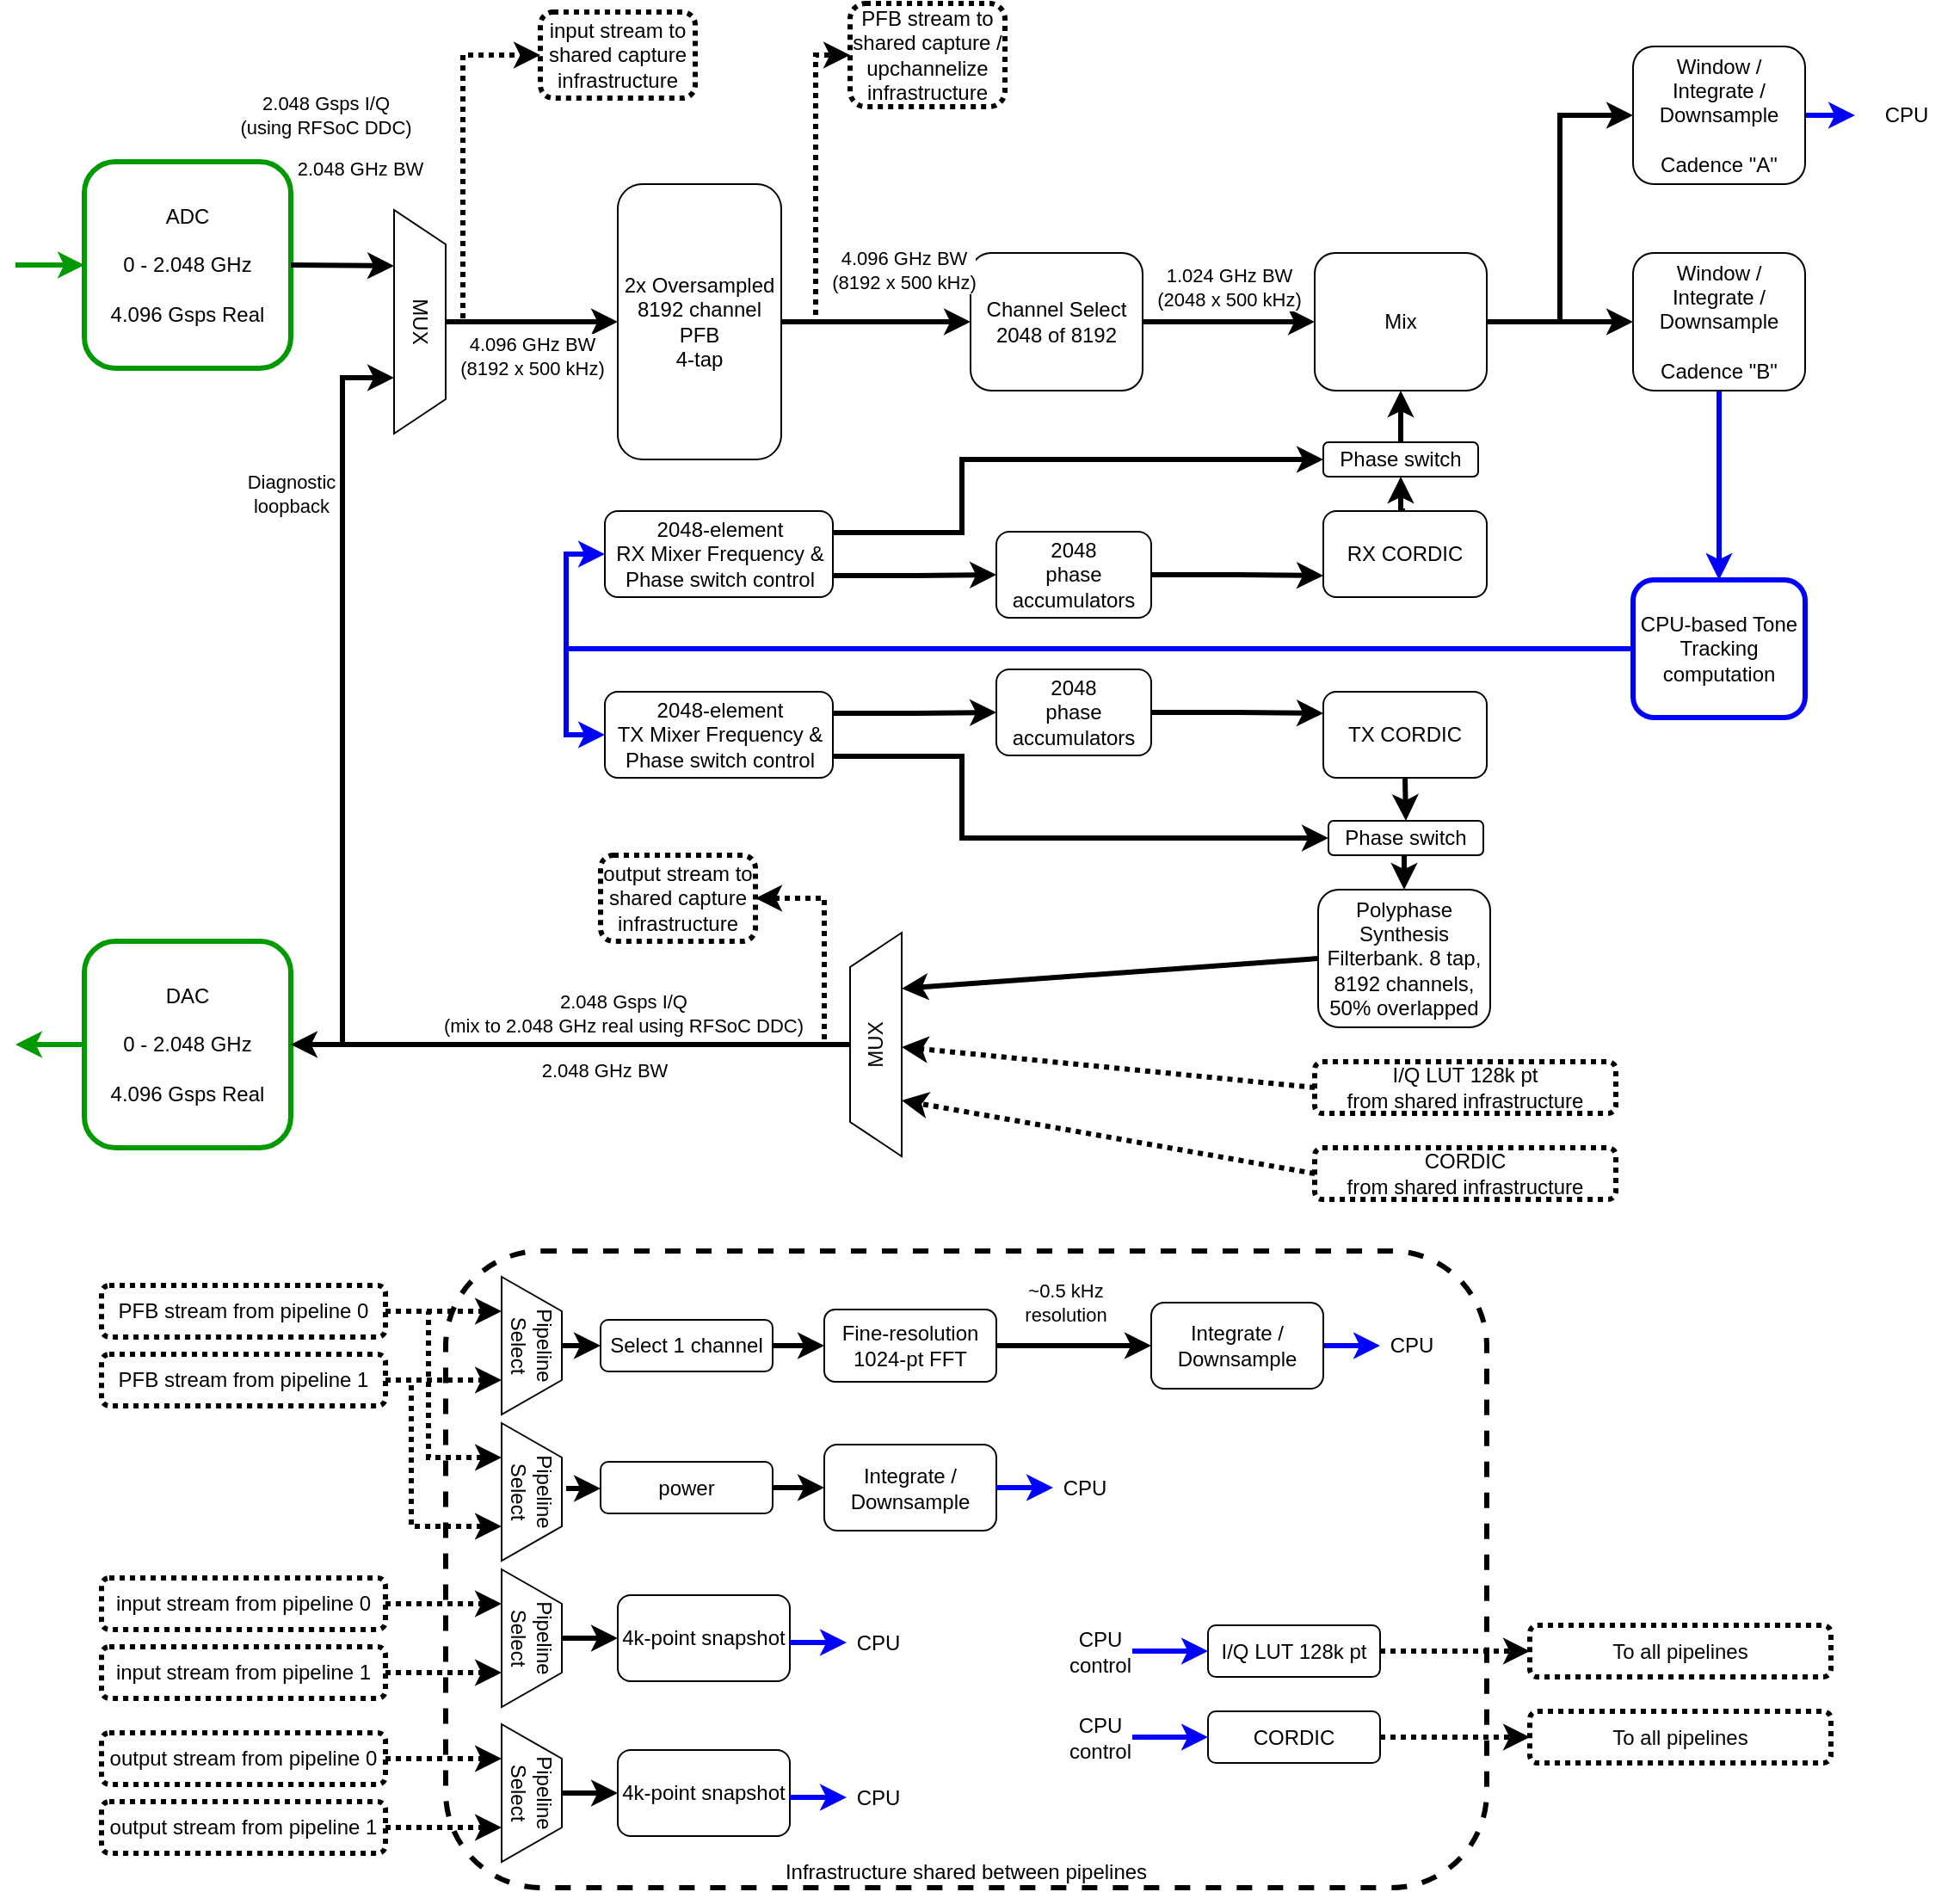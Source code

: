 <mxfile version="24.4.0" type="device">
  <diagram id="lq7Jmwd-sGepBabCiDy_" name="Page-1">
    <mxGraphModel dx="1551" dy="1203" grid="1" gridSize="10" guides="1" tooltips="1" connect="1" arrows="1" fold="1" page="1" pageScale="1" pageWidth="1169" pageHeight="1654" math="0" shadow="0">
      <root>
        <mxCell id="0" />
        <mxCell id="1" parent="0" />
        <mxCell id="Vnei3byYPFxCMbKiriC6-3" value="&lt;div&gt;Infrastructure shared between pipelines&lt;/div&gt;" style="rounded=1;whiteSpace=wrap;html=1;strokeWidth=3;dashed=1;verticalAlign=bottom;" parent="1" vertex="1">
          <mxGeometry x="290" y="800" width="605" height="370" as="geometry" />
        </mxCell>
        <mxCell id="Vnei3byYPFxCMbKiriC6-5" style="edgeStyle=orthogonalEdgeStyle;rounded=0;orthogonalLoop=1;jettySize=auto;html=1;exitX=1;exitY=0.5;exitDx=0;exitDy=0;entryX=0;entryY=0.5;entryDx=0;entryDy=0;strokeWidth=3;dashed=1;dashPattern=1 1;" parent="1" source="0PF5o7dKQozxurN8pGth-1" target="Vnei3byYPFxCMbKiriC6-4" edge="1">
          <mxGeometry relative="1" as="geometry" />
        </mxCell>
        <mxCell id="0PF5o7dKQozxurN8pGth-1" value="&lt;div&gt;2x Oversampled&lt;/div&gt;&lt;div&gt;8192 channel PFB&lt;/div&gt;&lt;div&gt;4-tap&lt;br&gt;&lt;/div&gt;" style="rounded=1;whiteSpace=wrap;html=1;" parent="1" vertex="1">
          <mxGeometry x="390" y="180" width="95" height="160" as="geometry" />
        </mxCell>
        <mxCell id="0PF5o7dKQozxurN8pGth-2" value="&lt;div&gt;Channel Select&lt;/div&gt;&lt;div&gt;2048 of 8192&lt;br&gt;&lt;/div&gt;" style="rounded=1;whiteSpace=wrap;html=1;" parent="1" vertex="1">
          <mxGeometry x="595" y="220" width="100" height="80" as="geometry" />
        </mxCell>
        <mxCell id="0PF5o7dKQozxurN8pGth-5" value="&lt;div&gt;ADC&lt;/div&gt;&lt;div&gt;&lt;br&gt;&lt;/div&gt;&lt;div&gt;0 - 2.048 GHz&lt;/div&gt;&lt;div&gt;&lt;br&gt;&lt;/div&gt;&lt;div&gt;4.096 Gsps Real&lt;br&gt;&lt;/div&gt;" style="rounded=1;whiteSpace=wrap;html=1;strokeColor=#009900;strokeWidth=3;" parent="1" vertex="1">
          <mxGeometry x="80" y="167" width="120" height="120" as="geometry" />
        </mxCell>
        <mxCell id="0PF5o7dKQozxurN8pGth-6" value="" style="endArrow=classic;html=1;rounded=0;exitX=1;exitY=0.5;exitDx=0;exitDy=0;strokeWidth=3;entryX=0.25;entryY=1;entryDx=0;entryDy=0;" parent="1" source="0PF5o7dKQozxurN8pGth-5" target="TJ8yu0KpdpIn6cS8F5LN-5" edge="1">
          <mxGeometry width="50" height="50" relative="1" as="geometry">
            <mxPoint x="505" y="600" as="sourcePoint" />
            <mxPoint x="260" y="256" as="targetPoint" />
          </mxGeometry>
        </mxCell>
        <mxCell id="0PF5o7dKQozxurN8pGth-7" value="&lt;div&gt;2.048 Gsps I/Q&lt;/div&gt;&lt;div&gt;(using RFSoC DDC)&lt;br&gt;&lt;/div&gt;" style="edgeLabel;html=1;align=center;verticalAlign=middle;resizable=0;points=[];" parent="0PF5o7dKQozxurN8pGth-6" vertex="1" connectable="0">
          <mxGeometry x="-0.433" y="1" relative="1" as="geometry">
            <mxPoint x="3" y="-86" as="offset" />
          </mxGeometry>
        </mxCell>
        <mxCell id="0PF5o7dKQozxurN8pGth-8" value="&lt;div&gt;2.048 GHz BW&lt;/div&gt;" style="edgeLabel;html=1;align=center;verticalAlign=middle;resizable=0;points=[];" parent="0PF5o7dKQozxurN8pGth-6" vertex="1" connectable="0">
          <mxGeometry x="0.5" relative="1" as="geometry">
            <mxPoint x="-5" y="-57" as="offset" />
          </mxGeometry>
        </mxCell>
        <mxCell id="TJ8yu0KpdpIn6cS8F5LN-11" value="&lt;div&gt;Diagnostic&lt;/div&gt;&lt;div&gt;loopback&lt;/div&gt;" style="edgeLabel;html=1;align=center;verticalAlign=middle;resizable=0;points=[];" vertex="1" connectable="0" parent="0PF5o7dKQozxurN8pGth-6">
          <mxGeometry x="-0.433" y="1" relative="1" as="geometry">
            <mxPoint x="-17" y="134" as="offset" />
          </mxGeometry>
        </mxCell>
        <mxCell id="0PF5o7dKQozxurN8pGth-9" value="" style="endArrow=classic;html=1;rounded=0;entryX=0;entryY=0.5;entryDx=0;entryDy=0;strokeWidth=3;exitX=1;exitY=0.5;exitDx=0;exitDy=0;" parent="1" source="0PF5o7dKQozxurN8pGth-1" target="0PF5o7dKQozxurN8pGth-2" edge="1">
          <mxGeometry width="50" height="50" relative="1" as="geometry">
            <mxPoint x="475" y="260" as="sourcePoint" />
            <mxPoint x="365" y="270" as="targetPoint" />
          </mxGeometry>
        </mxCell>
        <mxCell id="0PF5o7dKQozxurN8pGth-12" value="&lt;div&gt;4.096 GHz BW&lt;/div&gt;&lt;div&gt;(8192 x 500 kHz)&lt;br&gt;&lt;/div&gt;" style="edgeLabel;html=1;align=center;verticalAlign=middle;resizable=0;points=[];" parent="0PF5o7dKQozxurN8pGth-9" vertex="1" connectable="0">
          <mxGeometry x="-0.325" y="4" relative="1" as="geometry">
            <mxPoint x="34" y="-26" as="offset" />
          </mxGeometry>
        </mxCell>
        <mxCell id="Vnei3byYPFxCMbKiriC6-18" style="edgeStyle=orthogonalEdgeStyle;rounded=0;orthogonalLoop=1;jettySize=auto;html=1;exitX=1;exitY=0.5;exitDx=0;exitDy=0;entryX=0;entryY=0.5;entryDx=0;entryDy=0;strokeWidth=3;" parent="1" source="0PF5o7dKQozxurN8pGth-13" target="Vnei3byYPFxCMbKiriC6-17" edge="1">
          <mxGeometry relative="1" as="geometry" />
        </mxCell>
        <mxCell id="0PF5o7dKQozxurN8pGth-13" value="&lt;div&gt;Mix&lt;/div&gt;" style="rounded=1;whiteSpace=wrap;html=1;" parent="1" vertex="1">
          <mxGeometry x="795" y="220" width="100" height="80" as="geometry" />
        </mxCell>
        <mxCell id="0PF5o7dKQozxurN8pGth-14" value="" style="endArrow=classic;html=1;rounded=0;entryX=0;entryY=0.5;entryDx=0;entryDy=0;strokeWidth=3;exitX=1;exitY=0.5;exitDx=0;exitDy=0;" parent="1" source="0PF5o7dKQozxurN8pGth-2" target="0PF5o7dKQozxurN8pGth-13" edge="1">
          <mxGeometry width="50" height="50" relative="1" as="geometry">
            <mxPoint x="485" y="270" as="sourcePoint" />
            <mxPoint x="615" y="270" as="targetPoint" />
          </mxGeometry>
        </mxCell>
        <mxCell id="0PF5o7dKQozxurN8pGth-15" value="&lt;div&gt;1.024 GHz BW&lt;/div&gt;&lt;div&gt;(2048 x 500 kHz)&lt;br&gt;&lt;/div&gt;" style="edgeLabel;html=1;align=center;verticalAlign=middle;resizable=0;points=[];" parent="0PF5o7dKQozxurN8pGth-14" vertex="1" connectable="0">
          <mxGeometry x="-0.325" y="4" relative="1" as="geometry">
            <mxPoint x="16" y="-16" as="offset" />
          </mxGeometry>
        </mxCell>
        <mxCell id="0PF5o7dKQozxurN8pGth-19" style="edgeStyle=orthogonalEdgeStyle;rounded=0;orthogonalLoop=1;jettySize=auto;html=1;entryX=0;entryY=0.75;entryDx=0;entryDy=0;strokeWidth=3;exitX=1;exitY=0.5;exitDx=0;exitDy=0;" parent="1" source="0PF5o7dKQozxurN8pGth-16" target="0PF5o7dKQozxurN8pGth-17" edge="1">
          <mxGeometry relative="1" as="geometry">
            <mxPoint x="702.5" y="425" as="sourcePoint" />
          </mxGeometry>
        </mxCell>
        <mxCell id="0PF5o7dKQozxurN8pGth-16" value="&lt;div&gt;2048&lt;/div&gt;&lt;div&gt;phase accumulators&lt;/div&gt;" style="rounded=1;whiteSpace=wrap;html=1;" parent="1" vertex="1">
          <mxGeometry x="610" y="382" width="90" height="50" as="geometry" />
        </mxCell>
        <mxCell id="0PF5o7dKQozxurN8pGth-18" style="edgeStyle=orthogonalEdgeStyle;rounded=0;orthogonalLoop=1;jettySize=auto;html=1;entryX=0;entryY=0.5;entryDx=0;entryDy=0;strokeWidth=3;exitX=1;exitY=0.5;exitDx=0;exitDy=0;" parent="1" source="0PF5o7dKQozxurN8pGth-13" target="0PF5o7dKQozxurN8pGth-22" edge="1">
          <mxGeometry relative="1" as="geometry" />
        </mxCell>
        <mxCell id="Vnei3byYPFxCMbKiriC6-21" style="edgeStyle=orthogonalEdgeStyle;rounded=0;orthogonalLoop=1;jettySize=auto;html=1;exitX=0.5;exitY=0;exitDx=0;exitDy=0;entryX=0.5;entryY=1;entryDx=0;entryDy=0;strokeWidth=3;" parent="1" source="0PF5o7dKQozxurN8pGth-17" target="Vnei3byYPFxCMbKiriC6-19" edge="1">
          <mxGeometry relative="1" as="geometry" />
        </mxCell>
        <mxCell id="0PF5o7dKQozxurN8pGth-17" value="&lt;div&gt;RX CORDIC&lt;/div&gt;" style="rounded=1;whiteSpace=wrap;html=1;" parent="1" vertex="1">
          <mxGeometry x="800" y="370" width="95" height="50" as="geometry" />
        </mxCell>
        <mxCell id="0PF5o7dKQozxurN8pGth-21" style="edgeStyle=orthogonalEdgeStyle;rounded=0;orthogonalLoop=1;jettySize=auto;html=1;strokeWidth=3;exitX=1;exitY=0.75;exitDx=0;exitDy=0;entryX=0;entryY=0.5;entryDx=0;entryDy=0;" parent="1" source="0PF5o7dKQozxurN8pGth-20" target="0PF5o7dKQozxurN8pGth-16" edge="1">
          <mxGeometry relative="1" as="geometry">
            <mxPoint x="515" y="407.5" as="sourcePoint" />
            <mxPoint x="612.5" y="425" as="targetPoint" />
            <Array as="points">
              <mxPoint x="563" y="407" />
            </Array>
          </mxGeometry>
        </mxCell>
        <mxCell id="Vnei3byYPFxCMbKiriC6-22" style="edgeStyle=orthogonalEdgeStyle;rounded=0;orthogonalLoop=1;jettySize=auto;html=1;entryX=0;entryY=0.5;entryDx=0;entryDy=0;strokeWidth=3;exitX=1;exitY=0.25;exitDx=0;exitDy=0;" parent="1" source="0PF5o7dKQozxurN8pGth-20" target="Vnei3byYPFxCMbKiriC6-19" edge="1">
          <mxGeometry relative="1" as="geometry">
            <mxPoint x="510" y="380" as="sourcePoint" />
            <Array as="points">
              <mxPoint x="590" y="383" />
              <mxPoint x="590" y="340" />
            </Array>
          </mxGeometry>
        </mxCell>
        <mxCell id="0PF5o7dKQozxurN8pGth-20" value="&lt;div&gt;2048-element&lt;br&gt;&lt;/div&gt;&lt;div&gt;RX Mixer Frequency &amp;amp; Phase switch control&lt;br&gt;&lt;/div&gt;" style="rounded=1;whiteSpace=wrap;html=1;" parent="1" vertex="1">
          <mxGeometry x="382.5" y="370" width="132.5" height="50" as="geometry" />
        </mxCell>
        <mxCell id="0PF5o7dKQozxurN8pGth-28" style="edgeStyle=orthogonalEdgeStyle;rounded=0;orthogonalLoop=1;jettySize=auto;html=1;exitX=0.5;exitY=1;exitDx=0;exitDy=0;entryX=0.5;entryY=0;entryDx=0;entryDy=0;strokeWidth=3;strokeColor=#0000FF;" parent="1" source="0PF5o7dKQozxurN8pGth-22" target="0PF5o7dKQozxurN8pGth-27" edge="1">
          <mxGeometry relative="1" as="geometry" />
        </mxCell>
        <mxCell id="0PF5o7dKQozxurN8pGth-41" value="" style="edgeStyle=orthogonalEdgeStyle;rounded=0;orthogonalLoop=1;jettySize=auto;html=1;exitX=1;exitY=0.5;exitDx=0;exitDy=0;strokeWidth=3;entryX=0;entryY=0.5;entryDx=0;entryDy=0;strokeColor=#0000FF;" parent="1" source="Vnei3byYPFxCMbKiriC6-17" target="_a7Y7qzBlmyUK3u_A2X4-8" edge="1">
          <mxGeometry x="1" y="51" relative="1" as="geometry">
            <mxPoint x="11" y="1" as="offset" />
            <mxPoint x="1109" y="260" as="targetPoint" />
          </mxGeometry>
        </mxCell>
        <mxCell id="0PF5o7dKQozxurN8pGth-22" value="Window / Integrate / Downsample&lt;div&gt;&lt;br&gt;&lt;/div&gt;&lt;div&gt;Cadence &quot;B&quot;&lt;/div&gt;" style="rounded=1;whiteSpace=wrap;html=1;" parent="1" vertex="1">
          <mxGeometry x="980" y="220" width="100" height="80" as="geometry" />
        </mxCell>
        <mxCell id="0PF5o7dKQozxurN8pGth-25" value="&lt;div&gt;DAC&lt;/div&gt;&lt;div&gt;&lt;br&gt;&lt;/div&gt;&lt;div&gt;0 - 2.048 GHz&lt;/div&gt;&lt;div&gt;&lt;br&gt;&lt;/div&gt;&lt;div&gt;4.096 Gsps Real&lt;br&gt;&lt;/div&gt;" style="rounded=1;whiteSpace=wrap;html=1;strokeColor=#009900;strokeWidth=3;" parent="1" vertex="1">
          <mxGeometry x="80" y="620" width="120" height="120" as="geometry" />
        </mxCell>
        <mxCell id="Vnei3byYPFxCMbKiriC6-33" style="edgeStyle=orthogonalEdgeStyle;rounded=0;orthogonalLoop=1;jettySize=auto;html=1;entryX=0;entryY=0.5;entryDx=0;entryDy=0;strokeWidth=3;strokeColor=#0000FF;" parent="1" source="0PF5o7dKQozxurN8pGth-27" target="0PF5o7dKQozxurN8pGth-20" edge="1">
          <mxGeometry relative="1" as="geometry">
            <Array as="points">
              <mxPoint x="360" y="450" />
              <mxPoint x="360" y="395" />
            </Array>
          </mxGeometry>
        </mxCell>
        <mxCell id="Vnei3byYPFxCMbKiriC6-34" style="edgeStyle=orthogonalEdgeStyle;rounded=0;orthogonalLoop=1;jettySize=auto;html=1;exitX=0;exitY=0.5;exitDx=0;exitDy=0;entryX=0;entryY=0.5;entryDx=0;entryDy=0;strokeWidth=3;strokeColor=#0000FF;" parent="1" source="0PF5o7dKQozxurN8pGth-27" target="Vnei3byYPFxCMbKiriC6-29" edge="1">
          <mxGeometry relative="1" as="geometry">
            <Array as="points">
              <mxPoint x="360" y="450" />
              <mxPoint x="360" y="500" />
            </Array>
          </mxGeometry>
        </mxCell>
        <mxCell id="0PF5o7dKQozxurN8pGth-27" value="&lt;div&gt;CPU-based Tone Tracking computation&lt;/div&gt;" style="rounded=1;whiteSpace=wrap;html=1;fillColor=none;strokeColor=#0000FF;strokeWidth=3;" parent="1" vertex="1">
          <mxGeometry x="980" y="410" width="100" height="80" as="geometry" />
        </mxCell>
        <mxCell id="0PF5o7dKQozxurN8pGth-37" style="edgeStyle=orthogonalEdgeStyle;rounded=0;orthogonalLoop=1;jettySize=auto;html=1;exitX=1;exitY=0.5;exitDx=0;exitDy=0;strokeWidth=3;" parent="1" source="0PF5o7dKQozxurN8pGth-34" target="0PF5o7dKQozxurN8pGth-35" edge="1">
          <mxGeometry relative="1" as="geometry" />
        </mxCell>
        <mxCell id="0PF5o7dKQozxurN8pGth-34" value="Select 1 channel" style="rounded=1;whiteSpace=wrap;html=1;strokeWidth=1;" parent="1" vertex="1">
          <mxGeometry x="380" y="840" width="100" height="30" as="geometry" />
        </mxCell>
        <mxCell id="0PF5o7dKQozxurN8pGth-39" value="&lt;div&gt;~0.5 kHz&lt;/div&gt;&lt;div&gt;resolution&lt;/div&gt;" style="edgeStyle=orthogonalEdgeStyle;rounded=0;orthogonalLoop=1;jettySize=auto;html=1;exitX=1;exitY=0.5;exitDx=0;exitDy=0;strokeWidth=3;" parent="1" source="0PF5o7dKQozxurN8pGth-35" target="0PF5o7dKQozxurN8pGth-38" edge="1">
          <mxGeometry x="-0.111" y="25" relative="1" as="geometry">
            <mxPoint as="offset" />
          </mxGeometry>
        </mxCell>
        <mxCell id="0PF5o7dKQozxurN8pGth-35" value="&lt;div&gt;Fine-resolution 1024-pt FFT&lt;br&gt;&lt;/div&gt;" style="rounded=1;whiteSpace=wrap;html=1;strokeWidth=1;" parent="1" vertex="1">
          <mxGeometry x="510" y="834" width="100" height="42" as="geometry" />
        </mxCell>
        <mxCell id="Vnei3byYPFxCMbKiriC6-36" style="edgeStyle=orthogonalEdgeStyle;rounded=0;orthogonalLoop=1;jettySize=auto;html=1;exitX=1;exitY=0.5;exitDx=0;exitDy=0;entryX=0;entryY=0.5;entryDx=0;entryDy=0;strokeWidth=3;strokeColor=#0000FF;" parent="1" source="0PF5o7dKQozxurN8pGth-38" target="Vnei3byYPFxCMbKiriC6-35" edge="1">
          <mxGeometry relative="1" as="geometry" />
        </mxCell>
        <mxCell id="0PF5o7dKQozxurN8pGth-38" value="Integrate / Downsample" style="rounded=1;whiteSpace=wrap;html=1;strokeWidth=1;" parent="1" vertex="1">
          <mxGeometry x="700" y="830" width="100" height="50" as="geometry" />
        </mxCell>
        <mxCell id="Spr9cgIjqUwuljNox1dj-15" style="edgeStyle=none;rounded=0;orthogonalLoop=1;jettySize=auto;html=1;exitX=0;exitY=0.5;exitDx=0;exitDy=0;entryX=0.75;entryY=1;entryDx=0;entryDy=0;strokeWidth=3;" parent="1" source="Spr9cgIjqUwuljNox1dj-1" target="Spr9cgIjqUwuljNox1dj-14" edge="1">
          <mxGeometry relative="1" as="geometry" />
        </mxCell>
        <mxCell id="Spr9cgIjqUwuljNox1dj-1" value="&lt;div&gt;Polyphase Synthesis Filterbank. 8 tap,&lt;/div&gt;&lt;div&gt;8192 channels, 50% overlapped&lt;br&gt;&lt;/div&gt;" style="rounded=1;whiteSpace=wrap;html=1;" parent="1" vertex="1">
          <mxGeometry x="797" y="590" width="100" height="80" as="geometry" />
        </mxCell>
        <mxCell id="Spr9cgIjqUwuljNox1dj-6" value="&lt;div&gt;CORDIC&lt;/div&gt;&lt;div&gt;from shared infrastructure&lt;/div&gt;" style="rounded=1;whiteSpace=wrap;html=1;strokeWidth=3;dashed=1;dashPattern=1 1;" parent="1" vertex="1">
          <mxGeometry x="795" y="740" width="175" height="30" as="geometry" />
        </mxCell>
        <mxCell id="Spr9cgIjqUwuljNox1dj-17" style="edgeStyle=none;rounded=0;orthogonalLoop=1;jettySize=auto;html=1;exitX=0;exitY=0.5;exitDx=0;exitDy=0;entryX=0.25;entryY=1;entryDx=0;entryDy=0;strokeWidth=3;dashed=1;dashPattern=1 1;" parent="1" source="Spr9cgIjqUwuljNox1dj-6" target="Spr9cgIjqUwuljNox1dj-14" edge="1">
          <mxGeometry relative="1" as="geometry">
            <mxPoint x="660" y="805" as="sourcePoint" />
          </mxGeometry>
        </mxCell>
        <mxCell id="Spr9cgIjqUwuljNox1dj-16" style="edgeStyle=none;rounded=0;orthogonalLoop=1;jettySize=auto;html=1;exitX=0;exitY=0.5;exitDx=0;exitDy=0;strokeWidth=3;dashed=1;dashPattern=1 1;" parent="1" source="Spr9cgIjqUwuljNox1dj-13" target="Spr9cgIjqUwuljNox1dj-14" edge="1">
          <mxGeometry relative="1" as="geometry" />
        </mxCell>
        <mxCell id="Spr9cgIjqUwuljNox1dj-13" value="I/Q LUT 128k pt&lt;div&gt;from shared infrastructure&lt;/div&gt;" style="rounded=1;whiteSpace=wrap;html=1;strokeWidth=3;dashed=1;dashPattern=1 1;" parent="1" vertex="1">
          <mxGeometry x="795" y="690" width="175" height="30" as="geometry" />
        </mxCell>
        <mxCell id="Spr9cgIjqUwuljNox1dj-18" style="edgeStyle=none;rounded=0;orthogonalLoop=1;jettySize=auto;html=1;exitX=0.5;exitY=0;exitDx=0;exitDy=0;strokeWidth=3;" parent="1" source="Spr9cgIjqUwuljNox1dj-14" target="0PF5o7dKQozxurN8pGth-25" edge="1">
          <mxGeometry relative="1" as="geometry" />
        </mxCell>
        <mxCell id="_a7Y7qzBlmyUK3u_A2X4-3" value="2.048 GHz BW" style="edgeLabel;html=1;align=center;verticalAlign=middle;resizable=0;points=[];" parent="Spr9cgIjqUwuljNox1dj-18" connectable="0" vertex="1">
          <mxGeometry x="-0.586" y="-2" relative="1" as="geometry">
            <mxPoint x="-76" y="17" as="offset" />
          </mxGeometry>
        </mxCell>
        <mxCell id="Spr9cgIjqUwuljNox1dj-14" value="MUX" style="shape=trapezoid;perimeter=trapezoidPerimeter;whiteSpace=wrap;html=1;fixedSize=1;rotation=-90;" parent="1" vertex="1">
          <mxGeometry x="475" y="665" width="130" height="30" as="geometry" />
        </mxCell>
        <mxCell id="_a7Y7qzBlmyUK3u_A2X4-2" value="&lt;div&gt;2.048 Gsps I/Q&lt;/div&gt;&lt;div&gt;(mix to 2.048 GHz real using RFSoC DDC)&lt;br&gt;&lt;/div&gt;" style="edgeLabel;html=1;align=center;verticalAlign=middle;resizable=0;points=[];" parent="1" connectable="0" vertex="1">
          <mxGeometry x="390" y="680" as="geometry">
            <mxPoint x="3" y="-18" as="offset" />
          </mxGeometry>
        </mxCell>
        <mxCell id="_a7Y7qzBlmyUK3u_A2X4-4" value="" style="endArrow=classic;html=1;rounded=0;entryX=0;entryY=0.5;entryDx=0;entryDy=0;strokeWidth=3;strokeColor=#009900;" parent="1" target="0PF5o7dKQozxurN8pGth-5" edge="1">
          <mxGeometry width="50" height="50" relative="1" as="geometry">
            <mxPoint x="40" y="227" as="sourcePoint" />
            <mxPoint x="365" y="270" as="targetPoint" />
          </mxGeometry>
        </mxCell>
        <mxCell id="_a7Y7qzBlmyUK3u_A2X4-7" value="" style="endArrow=classic;html=1;rounded=0;strokeWidth=3;exitX=0;exitY=0.5;exitDx=0;exitDy=0;strokeColor=#009900;" parent="1" source="0PF5o7dKQozxurN8pGth-25" edge="1">
          <mxGeometry width="50" height="50" relative="1" as="geometry">
            <mxPoint x="50" y="330" as="sourcePoint" />
            <mxPoint x="40" y="680" as="targetPoint" />
          </mxGeometry>
        </mxCell>
        <mxCell id="_a7Y7qzBlmyUK3u_A2X4-8" value="CPU" style="text;html=1;strokeColor=none;fillColor=none;align=center;verticalAlign=middle;whiteSpace=wrap;rounded=0;" parent="1" vertex="1">
          <mxGeometry x="1109" y="125" width="60" height="30" as="geometry" />
        </mxCell>
        <mxCell id="Vnei3byYPFxCMbKiriC6-15" style="edgeStyle=orthogonalEdgeStyle;rounded=0;orthogonalLoop=1;jettySize=auto;html=1;exitX=1;exitY=0.5;exitDx=0;exitDy=0;strokeWidth=3;dashed=1;dashPattern=1 1;" parent="1" source="Vnei3byYPFxCMbKiriC6-1" target="Vnei3byYPFxCMbKiriC6-6" edge="1">
          <mxGeometry relative="1" as="geometry" />
        </mxCell>
        <mxCell id="Vnei3byYPFxCMbKiriC6-1" value="I/Q LUT 128k pt" style="rounded=1;whiteSpace=wrap;html=1;strokeWidth=1;" parent="1" vertex="1">
          <mxGeometry x="733" y="1017.5" width="100" height="30" as="geometry" />
        </mxCell>
        <mxCell id="Vnei3byYPFxCMbKiriC6-16" style="edgeStyle=orthogonalEdgeStyle;rounded=0;orthogonalLoop=1;jettySize=auto;html=1;exitX=1;exitY=0.5;exitDx=0;exitDy=0;entryX=0;entryY=0.5;entryDx=0;entryDy=0;strokeWidth=3;dashed=1;dashPattern=1 1;" parent="1" source="Vnei3byYPFxCMbKiriC6-2" target="Vnei3byYPFxCMbKiriC6-7" edge="1">
          <mxGeometry relative="1" as="geometry" />
        </mxCell>
        <mxCell id="Vnei3byYPFxCMbKiriC6-2" value="&lt;div&gt;CORDIC&lt;/div&gt;" style="rounded=1;whiteSpace=wrap;html=1;strokeWidth=1;" parent="1" vertex="1">
          <mxGeometry x="733" y="1067.5" width="100" height="30" as="geometry" />
        </mxCell>
        <mxCell id="Vnei3byYPFxCMbKiriC6-4" value="&lt;div&gt;PFB stream to shared capture / upchannelize infrastructure&lt;/div&gt;" style="rounded=1;whiteSpace=wrap;html=1;strokeWidth=3;dashed=1;dashPattern=1 1;" parent="1" vertex="1">
          <mxGeometry x="525" y="75" width="90" height="60" as="geometry" />
        </mxCell>
        <mxCell id="Vnei3byYPFxCMbKiriC6-6" value="&lt;div&gt;To all pipelines&lt;/div&gt;" style="rounded=1;whiteSpace=wrap;html=1;strokeWidth=3;dashed=1;dashPattern=1 1;" parent="1" vertex="1">
          <mxGeometry x="920" y="1017.5" width="175" height="30" as="geometry" />
        </mxCell>
        <mxCell id="Vnei3byYPFxCMbKiriC6-7" value="&lt;div&gt;To all pipelines&lt;/div&gt;" style="rounded=1;whiteSpace=wrap;html=1;strokeWidth=3;dashed=1;dashPattern=1 1;" parent="1" vertex="1">
          <mxGeometry x="920" y="1067.5" width="175" height="30" as="geometry" />
        </mxCell>
        <mxCell id="Vnei3byYPFxCMbKiriC6-13" style="edgeStyle=orthogonalEdgeStyle;rounded=0;orthogonalLoop=1;jettySize=auto;html=1;exitX=1;exitY=0.5;exitDx=0;exitDy=0;entryX=0.25;entryY=1;entryDx=0;entryDy=0;strokeWidth=3;dashed=1;dashPattern=1 1;" parent="1" source="Vnei3byYPFxCMbKiriC6-8" target="Vnei3byYPFxCMbKiriC6-10" edge="1">
          <mxGeometry relative="1" as="geometry" />
        </mxCell>
        <mxCell id="Vnei3byYPFxCMbKiriC6-8" value="&lt;div&gt;PFB stream from pipeline 0&lt;/div&gt;" style="rounded=1;whiteSpace=wrap;html=1;strokeWidth=3;dashed=1;dashPattern=1 1;" parent="1" vertex="1">
          <mxGeometry x="90" y="820" width="165" height="30" as="geometry" />
        </mxCell>
        <mxCell id="Vnei3byYPFxCMbKiriC6-14" style="edgeStyle=orthogonalEdgeStyle;rounded=0;orthogonalLoop=1;jettySize=auto;html=1;entryX=0.75;entryY=1;entryDx=0;entryDy=0;strokeWidth=3;dashed=1;dashPattern=1 1;" parent="1" source="Vnei3byYPFxCMbKiriC6-9" target="Vnei3byYPFxCMbKiriC6-10" edge="1">
          <mxGeometry relative="1" as="geometry" />
        </mxCell>
        <mxCell id="Vnei3byYPFxCMbKiriC6-9" value="&lt;div&gt;PFB stream from pipeline 1&lt;/div&gt;" style="rounded=1;whiteSpace=wrap;html=1;strokeWidth=3;dashed=1;dashPattern=1 1;" parent="1" vertex="1">
          <mxGeometry x="90" y="860" width="165" height="30" as="geometry" />
        </mxCell>
        <mxCell id="Vnei3byYPFxCMbKiriC6-11" style="edgeStyle=orthogonalEdgeStyle;rounded=0;orthogonalLoop=1;jettySize=auto;html=1;strokeWidth=3;" parent="1" source="Vnei3byYPFxCMbKiriC6-10" target="0PF5o7dKQozxurN8pGth-34" edge="1">
          <mxGeometry relative="1" as="geometry" />
        </mxCell>
        <mxCell id="Vnei3byYPFxCMbKiriC6-10" value="Pipeline Select" style="shape=trapezoid;perimeter=trapezoidPerimeter;whiteSpace=wrap;html=1;fixedSize=1;rotation=90;strokeWidth=1;" parent="1" vertex="1">
          <mxGeometry x="300" y="837.5" width="80" height="35" as="geometry" />
        </mxCell>
        <mxCell id="Vnei3byYPFxCMbKiriC6-17" value="Window / Integrate / Downsample&lt;div&gt;&lt;br&gt;&lt;/div&gt;&lt;div&gt;Cadence &quot;A&quot;&lt;/div&gt;" style="rounded=1;whiteSpace=wrap;html=1;" parent="1" vertex="1">
          <mxGeometry x="980" y="100" width="100" height="80" as="geometry" />
        </mxCell>
        <mxCell id="Vnei3byYPFxCMbKiriC6-20" style="edgeStyle=orthogonalEdgeStyle;rounded=0;orthogonalLoop=1;jettySize=auto;html=1;strokeWidth=3;" parent="1" source="Vnei3byYPFxCMbKiriC6-19" target="0PF5o7dKQozxurN8pGth-13" edge="1">
          <mxGeometry relative="1" as="geometry" />
        </mxCell>
        <mxCell id="Vnei3byYPFxCMbKiriC6-19" value="&lt;div&gt;Phase switch&lt;/div&gt;" style="rounded=1;whiteSpace=wrap;html=1;" parent="1" vertex="1">
          <mxGeometry x="800" y="330" width="90" height="20" as="geometry" />
        </mxCell>
        <mxCell id="Vnei3byYPFxCMbKiriC6-24" style="edgeStyle=orthogonalEdgeStyle;rounded=0;orthogonalLoop=1;jettySize=auto;html=1;entryX=0;entryY=0.25;entryDx=0;entryDy=0;strokeWidth=3;" parent="1" source="Vnei3byYPFxCMbKiriC6-25" target="Vnei3byYPFxCMbKiriC6-26" edge="1">
          <mxGeometry relative="1" as="geometry" />
        </mxCell>
        <mxCell id="Vnei3byYPFxCMbKiriC6-25" value="&lt;div&gt;2048&lt;/div&gt;&lt;div&gt;phase accumulators&lt;/div&gt;" style="rounded=1;whiteSpace=wrap;html=1;" parent="1" vertex="1">
          <mxGeometry x="610" y="462" width="90" height="50" as="geometry" />
        </mxCell>
        <mxCell id="Vnei3byYPFxCMbKiriC6-31" style="edgeStyle=orthogonalEdgeStyle;rounded=0;orthogonalLoop=1;jettySize=auto;html=1;exitX=0.5;exitY=1;exitDx=0;exitDy=0;entryX=0.5;entryY=0;entryDx=0;entryDy=0;strokeWidth=3;" parent="1" source="Vnei3byYPFxCMbKiriC6-26" target="Vnei3byYPFxCMbKiriC6-30" edge="1">
          <mxGeometry relative="1" as="geometry" />
        </mxCell>
        <mxCell id="Vnei3byYPFxCMbKiriC6-26" value="&lt;div&gt;TX CORDIC&lt;/div&gt;" style="rounded=1;whiteSpace=wrap;html=1;" parent="1" vertex="1">
          <mxGeometry x="800" y="475" width="95" height="50" as="geometry" />
        </mxCell>
        <mxCell id="Vnei3byYPFxCMbKiriC6-27" style="edgeStyle=orthogonalEdgeStyle;rounded=0;orthogonalLoop=1;jettySize=auto;html=1;strokeWidth=3;exitX=1;exitY=0.25;exitDx=0;exitDy=0;" parent="1" source="Vnei3byYPFxCMbKiriC6-29" target="Vnei3byYPFxCMbKiriC6-25" edge="1">
          <mxGeometry relative="1" as="geometry" />
        </mxCell>
        <mxCell id="GSX3wnWJsCbiFxM3n9Vd-2" style="edgeStyle=orthogonalEdgeStyle;rounded=0;orthogonalLoop=1;jettySize=auto;html=1;exitX=1;exitY=0.75;exitDx=0;exitDy=0;entryX=0;entryY=0.5;entryDx=0;entryDy=0;strokeWidth=3;" parent="1" source="Vnei3byYPFxCMbKiriC6-29" target="Vnei3byYPFxCMbKiriC6-30" edge="1">
          <mxGeometry relative="1" as="geometry">
            <Array as="points">
              <mxPoint x="590" y="513" />
              <mxPoint x="590" y="560" />
            </Array>
          </mxGeometry>
        </mxCell>
        <mxCell id="Vnei3byYPFxCMbKiriC6-29" value="&lt;div&gt;2048-element&lt;br&gt;&lt;/div&gt;&lt;div&gt;TX Mixer Frequency &amp;amp; Phase switch control&lt;br&gt;&lt;/div&gt;" style="rounded=1;whiteSpace=wrap;html=1;" parent="1" vertex="1">
          <mxGeometry x="382.5" y="475" width="132.5" height="50" as="geometry" />
        </mxCell>
        <mxCell id="Vnei3byYPFxCMbKiriC6-32" style="edgeStyle=orthogonalEdgeStyle;rounded=0;orthogonalLoop=1;jettySize=auto;html=1;exitX=0.5;exitY=1;exitDx=0;exitDy=0;entryX=0.5;entryY=0;entryDx=0;entryDy=0;strokeWidth=3;" parent="1" source="Vnei3byYPFxCMbKiriC6-30" target="Spr9cgIjqUwuljNox1dj-1" edge="1">
          <mxGeometry relative="1" as="geometry" />
        </mxCell>
        <mxCell id="Vnei3byYPFxCMbKiriC6-30" value="&lt;div&gt;Phase switch&lt;/div&gt;" style="rounded=1;whiteSpace=wrap;html=1;" parent="1" vertex="1">
          <mxGeometry x="803" y="550" width="90" height="20" as="geometry" />
        </mxCell>
        <mxCell id="Vnei3byYPFxCMbKiriC6-35" value="CPU" style="text;html=1;strokeColor=none;fillColor=none;align=center;verticalAlign=middle;whiteSpace=wrap;rounded=0;" parent="1" vertex="1">
          <mxGeometry x="833" y="840" width="37" height="30" as="geometry" />
        </mxCell>
        <mxCell id="TJ8yu0KpdpIn6cS8F5LN-1" style="edgeStyle=orthogonalEdgeStyle;rounded=0;orthogonalLoop=1;jettySize=auto;html=1;exitX=0.5;exitY=0;exitDx=0;exitDy=0;entryX=0;entryY=0.5;entryDx=0;entryDy=0;strokeWidth=3;dashed=1;dashPattern=1 1;" edge="1" parent="1" source="TJ8yu0KpdpIn6cS8F5LN-5" target="TJ8yu0KpdpIn6cS8F5LN-2">
          <mxGeometry relative="1" as="geometry">
            <mxPoint x="240" y="255" as="sourcePoint" />
            <mxPoint x="285" y="100" as="targetPoint" />
            <Array as="points">
              <mxPoint x="300" y="260" />
              <mxPoint x="300" y="105" />
              <mxPoint x="345" y="105" />
            </Array>
          </mxGeometry>
        </mxCell>
        <mxCell id="TJ8yu0KpdpIn6cS8F5LN-2" value="&lt;div&gt;input stream to shared capture infrastructure&lt;/div&gt;" style="rounded=1;whiteSpace=wrap;html=1;strokeWidth=3;dashed=1;dashPattern=1 1;" vertex="1" parent="1">
          <mxGeometry x="345" y="80" width="90" height="50" as="geometry" />
        </mxCell>
        <mxCell id="TJ8yu0KpdpIn6cS8F5LN-3" value="&lt;div&gt;output stream to shared capture infrastructure&lt;/div&gt;" style="rounded=1;whiteSpace=wrap;html=1;strokeWidth=3;dashed=1;dashPattern=1 1;" vertex="1" parent="1">
          <mxGeometry x="380" y="570" width="90" height="50" as="geometry" />
        </mxCell>
        <mxCell id="TJ8yu0KpdpIn6cS8F5LN-4" style="edgeStyle=orthogonalEdgeStyle;rounded=0;orthogonalLoop=1;jettySize=auto;html=1;exitX=0.5;exitY=0;exitDx=0;exitDy=0;entryX=1;entryY=0.5;entryDx=0;entryDy=0;strokeWidth=3;dashed=1;dashPattern=1 1;" edge="1" parent="1" source="Spr9cgIjqUwuljNox1dj-14" target="TJ8yu0KpdpIn6cS8F5LN-3">
          <mxGeometry relative="1" as="geometry">
            <mxPoint x="210" y="270" as="sourcePoint" />
            <mxPoint x="300" y="115" as="targetPoint" />
            <Array as="points">
              <mxPoint x="510" y="680" />
              <mxPoint x="510" y="595" />
            </Array>
          </mxGeometry>
        </mxCell>
        <mxCell id="TJ8yu0KpdpIn6cS8F5LN-5" value="MUX" style="shape=trapezoid;perimeter=trapezoidPerimeter;whiteSpace=wrap;html=1;fixedSize=1;rotation=90;" vertex="1" parent="1">
          <mxGeometry x="210" y="245" width="130" height="30" as="geometry" />
        </mxCell>
        <mxCell id="TJ8yu0KpdpIn6cS8F5LN-6" value="" style="endArrow=classic;html=1;rounded=0;entryX=0;entryY=0.5;entryDx=0;entryDy=0;strokeWidth=3;exitX=0.5;exitY=0;exitDx=0;exitDy=0;" edge="1" parent="1" source="TJ8yu0KpdpIn6cS8F5LN-5" target="0PF5o7dKQozxurN8pGth-1">
          <mxGeometry width="50" height="50" relative="1" as="geometry">
            <mxPoint x="485" y="270" as="sourcePoint" />
            <mxPoint x="605" y="270" as="targetPoint" />
          </mxGeometry>
        </mxCell>
        <mxCell id="TJ8yu0KpdpIn6cS8F5LN-7" value="&lt;div&gt;4.096 GHz BW&lt;/div&gt;&lt;div&gt;(8192 x 500 kHz)&lt;br&gt;&lt;/div&gt;" style="edgeLabel;html=1;align=center;verticalAlign=middle;resizable=0;points=[];" vertex="1" connectable="0" parent="TJ8yu0KpdpIn6cS8F5LN-6">
          <mxGeometry x="-0.325" y="4" relative="1" as="geometry">
            <mxPoint x="16" y="24" as="offset" />
          </mxGeometry>
        </mxCell>
        <mxCell id="TJ8yu0KpdpIn6cS8F5LN-10" style="edgeStyle=orthogonalEdgeStyle;rounded=0;orthogonalLoop=1;jettySize=auto;html=1;exitX=0.5;exitY=0;exitDx=0;exitDy=0;entryX=0.75;entryY=1;entryDx=0;entryDy=0;strokeWidth=3;" edge="1" parent="1" source="Spr9cgIjqUwuljNox1dj-14" target="TJ8yu0KpdpIn6cS8F5LN-5">
          <mxGeometry relative="1" as="geometry">
            <mxPoint x="535" y="690" as="sourcePoint" />
            <mxPoint x="480" y="605" as="targetPoint" />
            <Array as="points">
              <mxPoint x="230" y="680" />
              <mxPoint x="230" y="293" />
            </Array>
          </mxGeometry>
        </mxCell>
        <mxCell id="TJ8yu0KpdpIn6cS8F5LN-12" value="CPU control" style="text;html=1;strokeColor=none;fillColor=none;align=center;verticalAlign=middle;whiteSpace=wrap;rounded=0;" vertex="1" parent="1">
          <mxGeometry x="652" y="1017.5" width="37" height="30" as="geometry" />
        </mxCell>
        <mxCell id="TJ8yu0KpdpIn6cS8F5LN-13" style="edgeStyle=orthogonalEdgeStyle;rounded=0;orthogonalLoop=1;jettySize=auto;html=1;exitX=1;exitY=0.5;exitDx=0;exitDy=0;entryX=0;entryY=0.5;entryDx=0;entryDy=0;strokeWidth=3;strokeColor=#0000FF;" edge="1" parent="1" source="TJ8yu0KpdpIn6cS8F5LN-12" target="Vnei3byYPFxCMbKiriC6-1">
          <mxGeometry relative="1" as="geometry">
            <mxPoint x="1040" y="367.5" as="sourcePoint" />
            <mxPoint x="1040" y="477.5" as="targetPoint" />
          </mxGeometry>
        </mxCell>
        <mxCell id="TJ8yu0KpdpIn6cS8F5LN-14" value="CPU control" style="text;html=1;strokeColor=none;fillColor=none;align=center;verticalAlign=middle;whiteSpace=wrap;rounded=0;" vertex="1" parent="1">
          <mxGeometry x="652" y="1067.5" width="37" height="30" as="geometry" />
        </mxCell>
        <mxCell id="TJ8yu0KpdpIn6cS8F5LN-15" style="edgeStyle=orthogonalEdgeStyle;rounded=0;orthogonalLoop=1;jettySize=auto;html=1;exitX=1;exitY=0.5;exitDx=0;exitDy=0;entryX=0;entryY=0.5;entryDx=0;entryDy=0;strokeWidth=3;strokeColor=#0000FF;" edge="1" parent="1" source="TJ8yu0KpdpIn6cS8F5LN-14" target="Vnei3byYPFxCMbKiriC6-2">
          <mxGeometry relative="1" as="geometry">
            <mxPoint x="662" y="1042.5" as="sourcePoint" />
            <mxPoint x="743" y="1042.5" as="targetPoint" />
          </mxGeometry>
        </mxCell>
        <mxCell id="TJ8yu0KpdpIn6cS8F5LN-17" value="Pipeline Select" style="shape=trapezoid;perimeter=trapezoidPerimeter;whiteSpace=wrap;html=1;fixedSize=1;rotation=90;strokeWidth=1;" vertex="1" parent="1">
          <mxGeometry x="300" y="922.5" width="80" height="35" as="geometry" />
        </mxCell>
        <mxCell id="TJ8yu0KpdpIn6cS8F5LN-19" style="edgeStyle=orthogonalEdgeStyle;rounded=0;orthogonalLoop=1;jettySize=auto;html=1;exitX=1;exitY=0.5;exitDx=0;exitDy=0;entryX=0.25;entryY=1;entryDx=0;entryDy=0;strokeWidth=3;dashed=1;dashPattern=1 1;" edge="1" parent="1" source="Vnei3byYPFxCMbKiriC6-8" target="TJ8yu0KpdpIn6cS8F5LN-17">
          <mxGeometry relative="1" as="geometry">
            <mxPoint x="535" y="690" as="sourcePoint" />
            <mxPoint x="480" y="605" as="targetPoint" />
            <Array as="points">
              <mxPoint x="280" y="835" />
              <mxPoint x="280" y="920" />
            </Array>
          </mxGeometry>
        </mxCell>
        <mxCell id="TJ8yu0KpdpIn6cS8F5LN-20" style="edgeStyle=orthogonalEdgeStyle;rounded=0;orthogonalLoop=1;jettySize=auto;html=1;exitX=1;exitY=0.5;exitDx=0;exitDy=0;entryX=0.75;entryY=1;entryDx=0;entryDy=0;strokeWidth=3;dashed=1;dashPattern=1 1;" edge="1" parent="1" source="Vnei3byYPFxCMbKiriC6-9" target="TJ8yu0KpdpIn6cS8F5LN-17">
          <mxGeometry relative="1" as="geometry">
            <mxPoint x="265" y="845" as="sourcePoint" />
            <mxPoint x="333" y="930" as="targetPoint" />
            <Array as="points">
              <mxPoint x="270" y="875" />
              <mxPoint x="270" y="960" />
            </Array>
          </mxGeometry>
        </mxCell>
        <mxCell id="TJ8yu0KpdpIn6cS8F5LN-21" value="power" style="rounded=1;whiteSpace=wrap;html=1;strokeWidth=1;" vertex="1" parent="1">
          <mxGeometry x="380" y="922.5" width="100" height="30" as="geometry" />
        </mxCell>
        <mxCell id="TJ8yu0KpdpIn6cS8F5LN-22" style="edgeStyle=orthogonalEdgeStyle;rounded=0;orthogonalLoop=1;jettySize=auto;html=1;strokeWidth=3;entryX=0;entryY=0.5;entryDx=0;entryDy=0;" edge="1" parent="1" target="TJ8yu0KpdpIn6cS8F5LN-21">
          <mxGeometry relative="1" as="geometry">
            <mxPoint x="360" y="938" as="sourcePoint" />
            <mxPoint x="520" y="865" as="targetPoint" />
          </mxGeometry>
        </mxCell>
        <mxCell id="TJ8yu0KpdpIn6cS8F5LN-23" value="Integrate / Downsample" style="rounded=1;whiteSpace=wrap;html=1;strokeWidth=1;" vertex="1" parent="1">
          <mxGeometry x="510" y="912.5" width="100" height="50" as="geometry" />
        </mxCell>
        <mxCell id="TJ8yu0KpdpIn6cS8F5LN-25" style="edgeStyle=orthogonalEdgeStyle;rounded=0;orthogonalLoop=1;jettySize=auto;html=1;exitX=1;exitY=0.5;exitDx=0;exitDy=0;strokeWidth=3;entryX=0;entryY=0.5;entryDx=0;entryDy=0;" edge="1" parent="1" source="TJ8yu0KpdpIn6cS8F5LN-21" target="TJ8yu0KpdpIn6cS8F5LN-23">
          <mxGeometry relative="1" as="geometry">
            <mxPoint x="490" y="865" as="sourcePoint" />
            <mxPoint x="520" y="865" as="targetPoint" />
          </mxGeometry>
        </mxCell>
        <mxCell id="TJ8yu0KpdpIn6cS8F5LN-26" style="edgeStyle=orthogonalEdgeStyle;rounded=0;orthogonalLoop=1;jettySize=auto;html=1;exitX=1;exitY=0.5;exitDx=0;exitDy=0;entryX=0;entryY=0.5;entryDx=0;entryDy=0;strokeWidth=3;strokeColor=#0000FF;" edge="1" parent="1" target="TJ8yu0KpdpIn6cS8F5LN-27">
          <mxGeometry relative="1" as="geometry">
            <mxPoint x="610" y="937.5" as="sourcePoint" />
          </mxGeometry>
        </mxCell>
        <mxCell id="TJ8yu0KpdpIn6cS8F5LN-27" value="CPU" style="text;html=1;strokeColor=none;fillColor=none;align=center;verticalAlign=middle;whiteSpace=wrap;rounded=0;" vertex="1" parent="1">
          <mxGeometry x="643" y="922.5" width="37" height="30" as="geometry" />
        </mxCell>
        <mxCell id="TJ8yu0KpdpIn6cS8F5LN-28" value="Pipeline Select" style="shape=trapezoid;perimeter=trapezoidPerimeter;whiteSpace=wrap;html=1;fixedSize=1;rotation=90;strokeWidth=1;" vertex="1" parent="1">
          <mxGeometry x="300" y="1007.5" width="80" height="35" as="geometry" />
        </mxCell>
        <mxCell id="TJ8yu0KpdpIn6cS8F5LN-29" value="&lt;div&gt;input stream from pipeline 0&lt;/div&gt;" style="rounded=1;whiteSpace=wrap;html=1;strokeWidth=3;dashed=1;dashPattern=1 1;" vertex="1" parent="1">
          <mxGeometry x="90" y="990" width="165" height="30" as="geometry" />
        </mxCell>
        <mxCell id="TJ8yu0KpdpIn6cS8F5LN-31" style="edgeStyle=orthogonalEdgeStyle;rounded=0;orthogonalLoop=1;jettySize=auto;html=1;exitX=1;exitY=0.5;exitDx=0;exitDy=0;entryX=0.25;entryY=1;entryDx=0;entryDy=0;strokeWidth=3;dashed=1;dashPattern=1 1;" edge="1" parent="1" source="TJ8yu0KpdpIn6cS8F5LN-29" target="TJ8yu0KpdpIn6cS8F5LN-28">
          <mxGeometry relative="1" as="geometry">
            <mxPoint x="265" y="845" as="sourcePoint" />
            <mxPoint x="333" y="845" as="targetPoint" />
          </mxGeometry>
        </mxCell>
        <mxCell id="TJ8yu0KpdpIn6cS8F5LN-32" value="&lt;div&gt;input stream from pipeline 1&lt;/div&gt;" style="rounded=1;whiteSpace=wrap;html=1;strokeWidth=3;dashed=1;dashPattern=1 1;" vertex="1" parent="1">
          <mxGeometry x="90" y="1030" width="165" height="30" as="geometry" />
        </mxCell>
        <mxCell id="TJ8yu0KpdpIn6cS8F5LN-33" style="edgeStyle=orthogonalEdgeStyle;rounded=0;orthogonalLoop=1;jettySize=auto;html=1;exitX=1;exitY=0.5;exitDx=0;exitDy=0;entryX=0.75;entryY=1;entryDx=0;entryDy=0;strokeWidth=3;dashed=1;dashPattern=1 1;" edge="1" parent="1" source="TJ8yu0KpdpIn6cS8F5LN-32" target="TJ8yu0KpdpIn6cS8F5LN-28">
          <mxGeometry relative="1" as="geometry">
            <mxPoint x="265" y="1015" as="sourcePoint" />
            <mxPoint x="333" y="1015" as="targetPoint" />
          </mxGeometry>
        </mxCell>
        <mxCell id="TJ8yu0KpdpIn6cS8F5LN-34" value="4k-point snapshot" style="rounded=1;whiteSpace=wrap;html=1;strokeWidth=1;" vertex="1" parent="1">
          <mxGeometry x="390" y="1000" width="100" height="50" as="geometry" />
        </mxCell>
        <mxCell id="TJ8yu0KpdpIn6cS8F5LN-35" style="edgeStyle=orthogonalEdgeStyle;rounded=0;orthogonalLoop=1;jettySize=auto;html=1;exitX=0.5;exitY=0;exitDx=0;exitDy=0;strokeWidth=3;entryX=0;entryY=0.5;entryDx=0;entryDy=0;" edge="1" parent="1" source="TJ8yu0KpdpIn6cS8F5LN-28" target="TJ8yu0KpdpIn6cS8F5LN-34">
          <mxGeometry relative="1" as="geometry">
            <mxPoint x="490" y="948" as="sourcePoint" />
            <mxPoint x="520" y="948" as="targetPoint" />
          </mxGeometry>
        </mxCell>
        <mxCell id="TJ8yu0KpdpIn6cS8F5LN-36" style="edgeStyle=orthogonalEdgeStyle;rounded=0;orthogonalLoop=1;jettySize=auto;html=1;exitX=1;exitY=0.5;exitDx=0;exitDy=0;entryX=0;entryY=0.5;entryDx=0;entryDy=0;strokeWidth=3;strokeColor=#0000FF;" edge="1" parent="1" target="TJ8yu0KpdpIn6cS8F5LN-37">
          <mxGeometry relative="1" as="geometry">
            <mxPoint x="490" y="1027.5" as="sourcePoint" />
          </mxGeometry>
        </mxCell>
        <mxCell id="TJ8yu0KpdpIn6cS8F5LN-37" value="CPU" style="text;html=1;strokeColor=none;fillColor=none;align=center;verticalAlign=middle;whiteSpace=wrap;rounded=0;" vertex="1" parent="1">
          <mxGeometry x="523" y="1012.5" width="37" height="30" as="geometry" />
        </mxCell>
        <mxCell id="TJ8yu0KpdpIn6cS8F5LN-38" value="Pipeline Select" style="shape=trapezoid;perimeter=trapezoidPerimeter;whiteSpace=wrap;html=1;fixedSize=1;rotation=90;strokeWidth=1;" vertex="1" parent="1">
          <mxGeometry x="300" y="1097.5" width="80" height="35" as="geometry" />
        </mxCell>
        <mxCell id="TJ8yu0KpdpIn6cS8F5LN-39" value="&lt;div&gt;output stream from pipeline 0&lt;/div&gt;" style="rounded=1;whiteSpace=wrap;html=1;strokeWidth=3;dashed=1;dashPattern=1 1;" vertex="1" parent="1">
          <mxGeometry x="90" y="1080" width="165" height="30" as="geometry" />
        </mxCell>
        <mxCell id="TJ8yu0KpdpIn6cS8F5LN-40" style="edgeStyle=orthogonalEdgeStyle;rounded=0;orthogonalLoop=1;jettySize=auto;html=1;exitX=1;exitY=0.5;exitDx=0;exitDy=0;entryX=0.25;entryY=1;entryDx=0;entryDy=0;strokeWidth=3;dashed=1;dashPattern=1 1;" edge="1" parent="1" source="TJ8yu0KpdpIn6cS8F5LN-39" target="TJ8yu0KpdpIn6cS8F5LN-38">
          <mxGeometry relative="1" as="geometry">
            <mxPoint x="265" y="935" as="sourcePoint" />
            <mxPoint x="333" y="935" as="targetPoint" />
          </mxGeometry>
        </mxCell>
        <mxCell id="TJ8yu0KpdpIn6cS8F5LN-41" value="&lt;div&gt;output stream from pipeline 1&lt;/div&gt;" style="rounded=1;whiteSpace=wrap;html=1;strokeWidth=3;dashed=1;dashPattern=1 1;" vertex="1" parent="1">
          <mxGeometry x="90" y="1120" width="165" height="30" as="geometry" />
        </mxCell>
        <mxCell id="TJ8yu0KpdpIn6cS8F5LN-42" style="edgeStyle=orthogonalEdgeStyle;rounded=0;orthogonalLoop=1;jettySize=auto;html=1;exitX=1;exitY=0.5;exitDx=0;exitDy=0;entryX=0.75;entryY=1;entryDx=0;entryDy=0;strokeWidth=3;dashed=1;dashPattern=1 1;" edge="1" parent="1" source="TJ8yu0KpdpIn6cS8F5LN-41" target="TJ8yu0KpdpIn6cS8F5LN-38">
          <mxGeometry relative="1" as="geometry">
            <mxPoint x="265" y="1105" as="sourcePoint" />
            <mxPoint x="333" y="1105" as="targetPoint" />
          </mxGeometry>
        </mxCell>
        <mxCell id="TJ8yu0KpdpIn6cS8F5LN-43" value="4k-point snapshot" style="rounded=1;whiteSpace=wrap;html=1;strokeWidth=1;" vertex="1" parent="1">
          <mxGeometry x="390" y="1090" width="100" height="50" as="geometry" />
        </mxCell>
        <mxCell id="TJ8yu0KpdpIn6cS8F5LN-44" style="edgeStyle=orthogonalEdgeStyle;rounded=0;orthogonalLoop=1;jettySize=auto;html=1;exitX=0.5;exitY=0;exitDx=0;exitDy=0;strokeWidth=3;entryX=0;entryY=0.5;entryDx=0;entryDy=0;" edge="1" parent="1" source="TJ8yu0KpdpIn6cS8F5LN-38" target="TJ8yu0KpdpIn6cS8F5LN-43">
          <mxGeometry relative="1" as="geometry">
            <mxPoint x="490" y="1038" as="sourcePoint" />
            <mxPoint x="520" y="1038" as="targetPoint" />
          </mxGeometry>
        </mxCell>
        <mxCell id="TJ8yu0KpdpIn6cS8F5LN-45" style="edgeStyle=orthogonalEdgeStyle;rounded=0;orthogonalLoop=1;jettySize=auto;html=1;exitX=1;exitY=0.5;exitDx=0;exitDy=0;entryX=0;entryY=0.5;entryDx=0;entryDy=0;strokeWidth=3;strokeColor=#0000FF;" edge="1" parent="1" target="TJ8yu0KpdpIn6cS8F5LN-46">
          <mxGeometry relative="1" as="geometry">
            <mxPoint x="490" y="1117.5" as="sourcePoint" />
          </mxGeometry>
        </mxCell>
        <mxCell id="TJ8yu0KpdpIn6cS8F5LN-46" value="CPU" style="text;html=1;strokeColor=none;fillColor=none;align=center;verticalAlign=middle;whiteSpace=wrap;rounded=0;" vertex="1" parent="1">
          <mxGeometry x="523" y="1102.5" width="37" height="30" as="geometry" />
        </mxCell>
      </root>
    </mxGraphModel>
  </diagram>
</mxfile>
